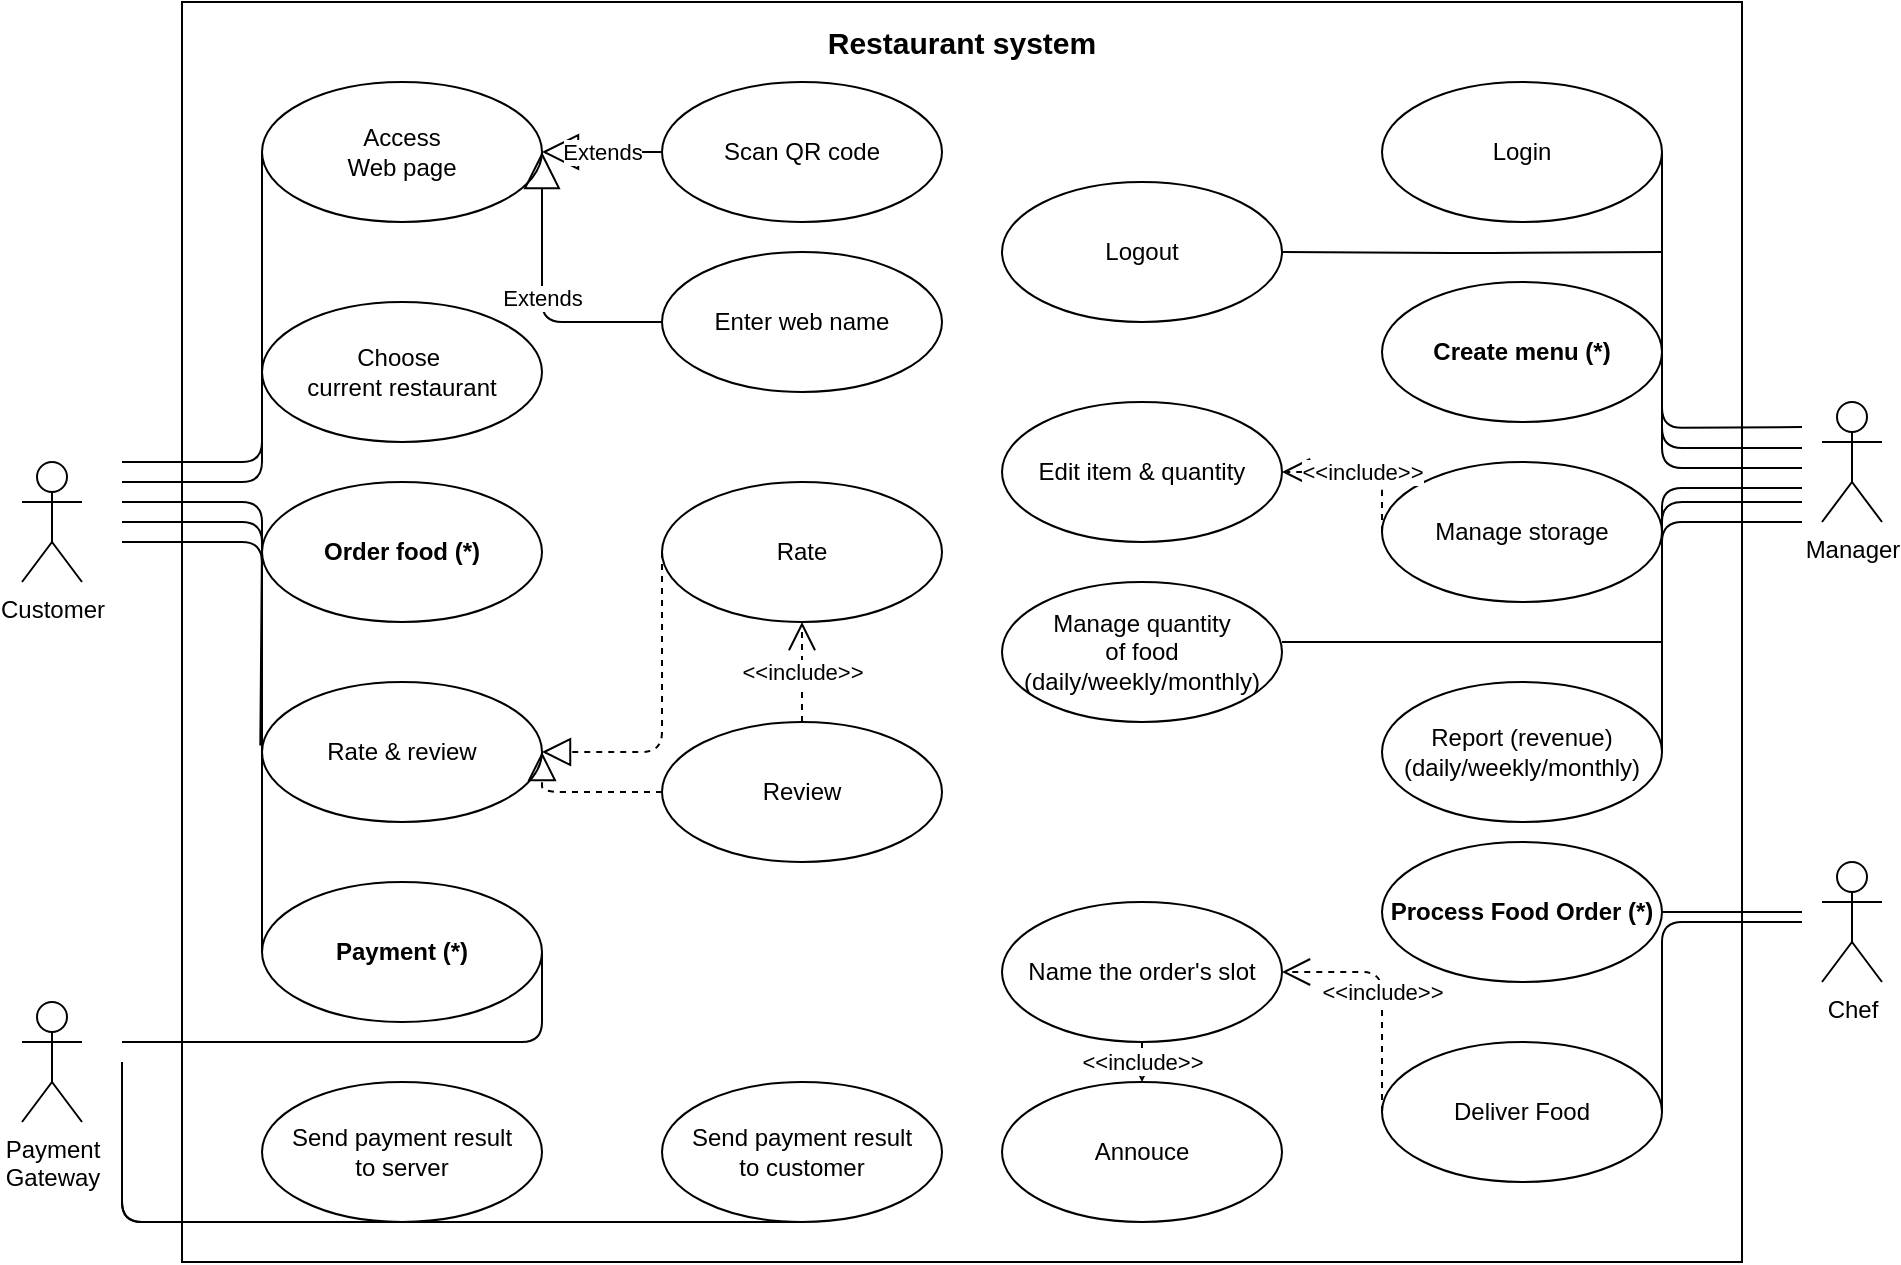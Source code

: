 <mxfile version="15.2.1" type="device" pages="2"><diagram id="uYpKbcE8ZNV_8AQ10zno" name="uc1.2"><mxGraphModel dx="51481" dy="624" grid="1" gridSize="10" guides="1" tooltips="1" connect="1" arrows="1" fold="1" page="1" pageScale="1" pageWidth="50000" pageHeight="50000" math="0" shadow="0"><root><mxCell id="JgGg82IxMOZw8jmocyLc-0"/><mxCell id="JgGg82IxMOZw8jmocyLc-1" parent="JgGg82IxMOZw8jmocyLc-0"/><mxCell id="sIAKlUBaBELYzPbXKfjH-0" value="" style="rounded=0;whiteSpace=wrap;html=1;" vertex="1" parent="JgGg82IxMOZw8jmocyLc-1"><mxGeometry x="70" y="40" width="780" height="630" as="geometry"/></mxCell><mxCell id="CyOBNpCHUkq8VVRKvZxp-0" value="Customer" style="shape=umlActor;verticalLabelPosition=bottom;verticalAlign=top;html=1;outlineConnect=0;" vertex="1" parent="JgGg82IxMOZw8jmocyLc-1"><mxGeometry x="-10" y="270" width="30" height="60" as="geometry"/></mxCell><mxCell id="CyOBNpCHUkq8VVRKvZxp-2" value="&lt;b&gt;&lt;font style=&quot;font-size: 15px&quot;&gt;Restaurant system&lt;/font&gt;&lt;/b&gt;" style="text;html=1;strokeColor=none;fillColor=none;align=center;verticalAlign=middle;whiteSpace=wrap;rounded=0;" vertex="1" parent="JgGg82IxMOZw8jmocyLc-1"><mxGeometry x="390" y="50" width="140" height="20" as="geometry"/></mxCell><mxCell id="CyOBNpCHUkq8VVRKvZxp-3" value="Access&lt;br&gt;Web page" style="ellipse;whiteSpace=wrap;html=1;" vertex="1" parent="JgGg82IxMOZw8jmocyLc-1"><mxGeometry x="110" y="80" width="140" height="70" as="geometry"/></mxCell><mxCell id="CyOBNpCHUkq8VVRKvZxp-4" value="Choose&amp;nbsp;&lt;br&gt;current restaurant" style="ellipse;whiteSpace=wrap;html=1;" vertex="1" parent="JgGg82IxMOZw8jmocyLc-1"><mxGeometry x="110" y="190" width="140" height="70" as="geometry"/></mxCell><mxCell id="CyOBNpCHUkq8VVRKvZxp-5" value="&lt;b&gt;Order food (*)&lt;/b&gt;" style="ellipse;whiteSpace=wrap;html=1;" vertex="1" parent="JgGg82IxMOZw8jmocyLc-1"><mxGeometry x="110" y="280" width="140" height="70" as="geometry"/></mxCell><mxCell id="CyOBNpCHUkq8VVRKvZxp-6" value="&lt;b&gt;Payment (*)&lt;/b&gt;" style="ellipse;whiteSpace=wrap;html=1;" vertex="1" parent="JgGg82IxMOZw8jmocyLc-1"><mxGeometry x="110" y="480" width="140" height="70" as="geometry"/></mxCell><mxCell id="CyOBNpCHUkq8VVRKvZxp-7" value="Rate &amp;amp; review" style="ellipse;whiteSpace=wrap;html=1;" vertex="1" parent="JgGg82IxMOZw8jmocyLc-1"><mxGeometry x="110" y="380" width="140" height="70" as="geometry"/></mxCell><mxCell id="CyOBNpCHUkq8VVRKvZxp-9" value="Scan QR code" style="ellipse;whiteSpace=wrap;html=1;" vertex="1" parent="JgGg82IxMOZw8jmocyLc-1"><mxGeometry x="310" y="80" width="140" height="70" as="geometry"/></mxCell><mxCell id="CyOBNpCHUkq8VVRKvZxp-10" value="Enter web name" style="ellipse;whiteSpace=wrap;html=1;" vertex="1" parent="JgGg82IxMOZw8jmocyLc-1"><mxGeometry x="310" y="165" width="140" height="70" as="geometry"/></mxCell><mxCell id="CyOBNpCHUkq8VVRKvZxp-12" value="Review" style="ellipse;whiteSpace=wrap;html=1;" vertex="1" parent="JgGg82IxMOZw8jmocyLc-1"><mxGeometry x="310" y="400" width="140" height="70" as="geometry"/></mxCell><mxCell id="CyOBNpCHUkq8VVRKvZxp-13" value="Rate" style="ellipse;whiteSpace=wrap;html=1;" vertex="1" parent="JgGg82IxMOZw8jmocyLc-1"><mxGeometry x="310" y="280" width="140" height="70" as="geometry"/></mxCell><mxCell id="CyOBNpCHUkq8VVRKvZxp-14" value="" style="endArrow=block;dashed=1;endFill=0;endSize=12;html=1;entryX=1;entryY=0.5;entryDx=0;entryDy=0;exitX=0;exitY=0.5;exitDx=0;exitDy=0;" edge="1" parent="JgGg82IxMOZw8jmocyLc-1" source="CyOBNpCHUkq8VVRKvZxp-13" target="CyOBNpCHUkq8VVRKvZxp-7"><mxGeometry width="160" relative="1" as="geometry"><mxPoint x="340" y="5" as="sourcePoint"/><mxPoint x="259.497" y="-50.251" as="targetPoint"/><Array as="points"><mxPoint x="310" y="415"/></Array></mxGeometry></mxCell><mxCell id="CyOBNpCHUkq8VVRKvZxp-15" value="" style="endArrow=block;dashed=1;endFill=0;endSize=12;html=1;entryX=1;entryY=0.5;entryDx=0;entryDy=0;exitX=0;exitY=0.5;exitDx=0;exitDy=0;" edge="1" parent="JgGg82IxMOZw8jmocyLc-1" source="CyOBNpCHUkq8VVRKvZxp-12" target="CyOBNpCHUkq8VVRKvZxp-7"><mxGeometry width="160" relative="1" as="geometry"><mxPoint x="330" y="305" as="sourcePoint"/><mxPoint x="280" y="355" as="targetPoint"/><Array as="points"><mxPoint x="250" y="435"/></Array></mxGeometry></mxCell><mxCell id="CyOBNpCHUkq8VVRKvZxp-16" value="&amp;lt;&amp;lt;include&amp;gt;&amp;gt;" style="endArrow=open;endSize=12;dashed=1;html=1;exitX=0.5;exitY=0;exitDx=0;exitDy=0;entryX=0.5;entryY=1;entryDx=0;entryDy=0;" edge="1" parent="JgGg82IxMOZw8jmocyLc-1" source="CyOBNpCHUkq8VVRKvZxp-12" target="CyOBNpCHUkq8VVRKvZxp-13"><mxGeometry width="160" relative="1" as="geometry"><mxPoint x="390" y="170" as="sourcePoint"/><mxPoint x="550" y="170" as="targetPoint"/><Array as="points"/></mxGeometry></mxCell><mxCell id="CyOBNpCHUkq8VVRKvZxp-17" value="Manager&lt;br&gt;" style="shape=umlActor;verticalLabelPosition=bottom;verticalAlign=top;html=1;" vertex="1" parent="JgGg82IxMOZw8jmocyLc-1"><mxGeometry x="890" y="240" width="30" height="60" as="geometry"/></mxCell><mxCell id="CyOBNpCHUkq8VVRKvZxp-18" value="Chef" style="shape=umlActor;verticalLabelPosition=bottom;verticalAlign=top;html=1;" vertex="1" parent="JgGg82IxMOZw8jmocyLc-1"><mxGeometry x="890" y="470" width="30" height="60" as="geometry"/></mxCell><mxCell id="CyOBNpCHUkq8VVRKvZxp-19" value="Payment&lt;br&gt;Gateway" style="shape=umlActor;verticalLabelPosition=bottom;verticalAlign=top;html=1;" vertex="1" parent="JgGg82IxMOZw8jmocyLc-1"><mxGeometry x="-10" y="540" width="30" height="60" as="geometry"/></mxCell><mxCell id="CyOBNpCHUkq8VVRKvZxp-20" value="Manage storage" style="ellipse;whiteSpace=wrap;html=1;" vertex="1" parent="JgGg82IxMOZw8jmocyLc-1"><mxGeometry x="670" y="270" width="140" height="70" as="geometry"/></mxCell><mxCell id="CyOBNpCHUkq8VVRKvZxp-21" value="Manage quantity&lt;br&gt;of food&lt;br&gt;(daily/weekly/monthly)" style="ellipse;whiteSpace=wrap;html=1;" vertex="1" parent="JgGg82IxMOZw8jmocyLc-1"><mxGeometry x="480" y="330" width="140" height="70" as="geometry"/></mxCell><mxCell id="CyOBNpCHUkq8VVRKvZxp-22" value="&lt;b&gt;Create menu (*)&lt;/b&gt;" style="ellipse;whiteSpace=wrap;html=1;" vertex="1" parent="JgGg82IxMOZw8jmocyLc-1"><mxGeometry x="670" y="180" width="140" height="70" as="geometry"/></mxCell><mxCell id="CyOBNpCHUkq8VVRKvZxp-23" value="Report (revenue)&lt;br&gt;(daily/weekly/monthly)" style="ellipse;whiteSpace=wrap;html=1;" vertex="1" parent="JgGg82IxMOZw8jmocyLc-1"><mxGeometry x="670" y="380" width="140" height="70" as="geometry"/></mxCell><mxCell id="CyOBNpCHUkq8VVRKvZxp-24" value="&lt;b&gt;Process Food Order (*)&lt;/b&gt;" style="ellipse;whiteSpace=wrap;html=1;" vertex="1" parent="JgGg82IxMOZw8jmocyLc-1"><mxGeometry x="670" y="460" width="140" height="70" as="geometry"/></mxCell><mxCell id="CyOBNpCHUkq8VVRKvZxp-25" value="Deliver Food" style="ellipse;whiteSpace=wrap;html=1;" vertex="1" parent="JgGg82IxMOZw8jmocyLc-1"><mxGeometry x="670" y="560" width="140" height="70" as="geometry"/></mxCell><mxCell id="CyOBNpCHUkq8VVRKvZxp-26" value="Send payment result&lt;br&gt;to server" style="ellipse;whiteSpace=wrap;html=1;" vertex="1" parent="JgGg82IxMOZw8jmocyLc-1"><mxGeometry x="110" y="580" width="140" height="70" as="geometry"/></mxCell><mxCell id="CyOBNpCHUkq8VVRKvZxp-37" value="Send payment result&lt;br&gt;to customer" style="ellipse;whiteSpace=wrap;html=1;" vertex="1" parent="JgGg82IxMOZw8jmocyLc-1"><mxGeometry x="310" y="580" width="140" height="70" as="geometry"/></mxCell><mxCell id="CyOBNpCHUkq8VVRKvZxp-38" value="Login" style="ellipse;whiteSpace=wrap;html=1;" vertex="1" parent="JgGg82IxMOZw8jmocyLc-1"><mxGeometry x="670" y="80" width="140" height="70" as="geometry"/></mxCell><mxCell id="CyOBNpCHUkq8VVRKvZxp-45" value="Logout" style="ellipse;whiteSpace=wrap;html=1;" vertex="1" parent="JgGg82IxMOZw8jmocyLc-1"><mxGeometry x="480" y="130" width="140" height="70" as="geometry"/></mxCell><mxCell id="CyOBNpCHUkq8VVRKvZxp-48" value="Edit item &amp;amp; quantity" style="ellipse;whiteSpace=wrap;html=1;" vertex="1" parent="JgGg82IxMOZw8jmocyLc-1"><mxGeometry x="480" y="240" width="140" height="70" as="geometry"/></mxCell><mxCell id="k8NHE25eVQ9E1o-yeabm-0" value="Name the order's slot" style="ellipse;whiteSpace=wrap;html=1;" vertex="1" parent="JgGg82IxMOZw8jmocyLc-1"><mxGeometry x="480" y="490" width="140" height="70" as="geometry"/></mxCell><mxCell id="k8NHE25eVQ9E1o-yeabm-1" value="Annouce" style="ellipse;whiteSpace=wrap;html=1;" vertex="1" parent="JgGg82IxMOZw8jmocyLc-1"><mxGeometry x="480" y="580" width="140" height="70" as="geometry"/></mxCell><mxCell id="k8NHE25eVQ9E1o-yeabm-3" value="" style="endArrow=none;html=1;entryX=0;entryY=0.5;entryDx=0;entryDy=0;" edge="1" parent="JgGg82IxMOZw8jmocyLc-1" target="CyOBNpCHUkq8VVRKvZxp-4"><mxGeometry width="50" height="50" relative="1" as="geometry"><mxPoint x="40" y="280" as="sourcePoint"/><mxPoint x="90" y="280" as="targetPoint"/><Array as="points"><mxPoint x="110" y="280"/></Array></mxGeometry></mxCell><mxCell id="k8NHE25eVQ9E1o-yeabm-4" value="" style="endArrow=none;html=1;entryX=0;entryY=0.5;entryDx=0;entryDy=0;" edge="1" parent="JgGg82IxMOZw8jmocyLc-1" target="CyOBNpCHUkq8VVRKvZxp-5"><mxGeometry width="50" height="50" relative="1" as="geometry"><mxPoint x="40" y="290" as="sourcePoint"/><mxPoint x="120" y="225" as="targetPoint"/><Array as="points"><mxPoint x="110" y="290"/></Array></mxGeometry></mxCell><mxCell id="k8NHE25eVQ9E1o-yeabm-5" value="" style="endArrow=none;html=1;entryX=0;entryY=0.5;entryDx=0;entryDy=0;" edge="1" parent="JgGg82IxMOZw8jmocyLc-1" target="CyOBNpCHUkq8VVRKvZxp-3"><mxGeometry width="50" height="50" relative="1" as="geometry"><mxPoint x="40" y="270" as="sourcePoint"/><mxPoint x="110" y="205" as="targetPoint"/><Array as="points"><mxPoint x="110" y="270"/></Array></mxGeometry></mxCell><mxCell id="k8NHE25eVQ9E1o-yeabm-6" value="" style="endArrow=none;html=1;entryX=0;entryY=0.5;entryDx=0;entryDy=0;" edge="1" parent="JgGg82IxMOZw8jmocyLc-1" target="CyOBNpCHUkq8VVRKvZxp-6"><mxGeometry width="50" height="50" relative="1" as="geometry"><mxPoint x="40" y="300" as="sourcePoint"/><mxPoint x="110.0" y="325" as="targetPoint"/><Array as="points"><mxPoint x="110" y="300"/></Array></mxGeometry></mxCell><mxCell id="k8NHE25eVQ9E1o-yeabm-7" value="" style="endArrow=none;html=1;entryX=-0.006;entryY=0.454;entryDx=0;entryDy=0;entryPerimeter=0;" edge="1" parent="JgGg82IxMOZw8jmocyLc-1" target="CyOBNpCHUkq8VVRKvZxp-7"><mxGeometry width="50" height="50" relative="1" as="geometry"><mxPoint x="40" y="310" as="sourcePoint"/><mxPoint x="130.0" y="335" as="targetPoint"/><Array as="points"><mxPoint x="110" y="310"/></Array></mxGeometry></mxCell><mxCell id="k8NHE25eVQ9E1o-yeabm-10" value="Extends" style="endArrow=block;endSize=16;endFill=0;html=1;entryX=1;entryY=0.5;entryDx=0;entryDy=0;exitX=0;exitY=0.5;exitDx=0;exitDy=0;" edge="1" parent="JgGg82IxMOZw8jmocyLc-1" source="CyOBNpCHUkq8VVRKvZxp-9" target="CyOBNpCHUkq8VVRKvZxp-3"><mxGeometry width="160" relative="1" as="geometry"><mxPoint x="380" y="300" as="sourcePoint"/><mxPoint x="540" y="300" as="targetPoint"/></mxGeometry></mxCell><mxCell id="k8NHE25eVQ9E1o-yeabm-11" value="Extends" style="endArrow=block;endSize=16;endFill=0;html=1;entryX=1;entryY=0.5;entryDx=0;entryDy=0;exitX=0;exitY=0.5;exitDx=0;exitDy=0;" edge="1" parent="JgGg82IxMOZw8jmocyLc-1" source="CyOBNpCHUkq8VVRKvZxp-10" target="CyOBNpCHUkq8VVRKvZxp-3"><mxGeometry width="160" relative="1" as="geometry"><mxPoint x="320" y="125" as="sourcePoint"/><mxPoint x="260" y="125" as="targetPoint"/><Array as="points"><mxPoint x="250" y="200"/></Array></mxGeometry></mxCell><mxCell id="k8NHE25eVQ9E1o-yeabm-15" value="" style="endArrow=none;html=1;edgeStyle=orthogonalEdgeStyle;entryX=1;entryY=0.5;entryDx=0;entryDy=0;" edge="1" parent="JgGg82IxMOZw8jmocyLc-1" target="CyOBNpCHUkq8VVRKvZxp-6"><mxGeometry relative="1" as="geometry"><mxPoint x="40" y="560" as="sourcePoint"/><mxPoint x="460" y="580" as="targetPoint"/><Array as="points"><mxPoint x="40" y="560"/><mxPoint x="250" y="560"/></Array></mxGeometry></mxCell><mxCell id="k8NHE25eVQ9E1o-yeabm-16" value="" style="endArrow=none;html=1;edgeStyle=orthogonalEdgeStyle;entryX=0.5;entryY=1;entryDx=0;entryDy=0;" edge="1" parent="JgGg82IxMOZw8jmocyLc-1" target="CyOBNpCHUkq8VVRKvZxp-26"><mxGeometry relative="1" as="geometry"><mxPoint x="40" y="600" as="sourcePoint"/><mxPoint x="40" y="710" as="targetPoint"/><Array as="points"><mxPoint x="40" y="650"/></Array></mxGeometry></mxCell><mxCell id="k8NHE25eVQ9E1o-yeabm-17" value="" style="endArrow=none;html=1;edgeStyle=orthogonalEdgeStyle;entryX=0.5;entryY=1;entryDx=0;entryDy=0;" edge="1" parent="JgGg82IxMOZw8jmocyLc-1" target="CyOBNpCHUkq8VVRKvZxp-37"><mxGeometry relative="1" as="geometry"><mxPoint x="40" y="570" as="sourcePoint"/><mxPoint x="380" y="720" as="targetPoint"/><Array as="points"><mxPoint x="40" y="650"/></Array></mxGeometry></mxCell><mxCell id="k8NHE25eVQ9E1o-yeabm-18" value="" style="endArrow=none;html=1;entryX=1;entryY=0.5;entryDx=0;entryDy=0;" edge="1" parent="JgGg82IxMOZw8jmocyLc-1" target="CyOBNpCHUkq8VVRKvZxp-38"><mxGeometry width="50" height="50" relative="1" as="geometry"><mxPoint x="880" y="252.5" as="sourcePoint"/><mxPoint x="840" y="80" as="targetPoint"/><Array as="points"><mxPoint x="810" y="253"/></Array></mxGeometry></mxCell><mxCell id="k8NHE25eVQ9E1o-yeabm-19" value="" style="endArrow=none;html=1;" edge="1" parent="JgGg82IxMOZw8jmocyLc-1"><mxGeometry width="50" height="50" relative="1" as="geometry"><mxPoint x="880" y="263" as="sourcePoint"/><mxPoint x="810" y="220" as="targetPoint"/><Array as="points"><mxPoint x="810" y="263"/></Array></mxGeometry></mxCell><mxCell id="k8NHE25eVQ9E1o-yeabm-20" value="" style="endArrow=none;html=1;" edge="1" parent="JgGg82IxMOZw8jmocyLc-1"><mxGeometry width="50" height="50" relative="1" as="geometry"><mxPoint x="880" y="273" as="sourcePoint"/><mxPoint x="810" y="160" as="targetPoint"/><Array as="points"><mxPoint x="810" y="273"/></Array></mxGeometry></mxCell><mxCell id="k8NHE25eVQ9E1o-yeabm-23" value="" style="endArrow=none;html=1;edgeStyle=orthogonalEdgeStyle;entryX=1;entryY=0.5;entryDx=0;entryDy=0;" edge="1" parent="JgGg82IxMOZw8jmocyLc-1" target="CyOBNpCHUkq8VVRKvZxp-45"><mxGeometry relative="1" as="geometry"><mxPoint x="810" y="165" as="sourcePoint"/><mxPoint x="830" y="200" as="targetPoint"/></mxGeometry></mxCell><mxCell id="k8NHE25eVQ9E1o-yeabm-27" value="" style="endArrow=none;html=1;" edge="1" parent="JgGg82IxMOZw8jmocyLc-1"><mxGeometry width="50" height="50" relative="1" as="geometry"><mxPoint x="880" y="283" as="sourcePoint"/><mxPoint x="810" y="302" as="targetPoint"/><Array as="points"><mxPoint x="810" y="283"/></Array></mxGeometry></mxCell><mxCell id="k8NHE25eVQ9E1o-yeabm-31" value="&amp;lt;&amp;lt;include&amp;gt;&amp;gt;" style="endArrow=open;endSize=12;dashed=1;html=1;exitX=0;exitY=0.5;exitDx=0;exitDy=0;entryX=1;entryY=0.5;entryDx=0;entryDy=0;" edge="1" parent="JgGg82IxMOZw8jmocyLc-1" source="CyOBNpCHUkq8VVRKvZxp-20" target="CyOBNpCHUkq8VVRKvZxp-48"><mxGeometry width="160" relative="1" as="geometry"><mxPoint x="640" y="360.0" as="sourcePoint"/><mxPoint x="640" y="290" as="targetPoint"/><Array as="points"><mxPoint x="670" y="275"/></Array></mxGeometry></mxCell><mxCell id="k8NHE25eVQ9E1o-yeabm-32" value="" style="endArrow=none;html=1;entryX=1;entryY=0.5;entryDx=0;entryDy=0;" edge="1" parent="JgGg82IxMOZw8jmocyLc-1" target="CyOBNpCHUkq8VVRKvZxp-23"><mxGeometry width="50" height="50" relative="1" as="geometry"><mxPoint x="880" y="290" as="sourcePoint"/><mxPoint x="810" y="350" as="targetPoint"/><Array as="points"><mxPoint x="810" y="290"/></Array></mxGeometry></mxCell><mxCell id="k8NHE25eVQ9E1o-yeabm-33" value="" style="endArrow=none;html=1;" edge="1" parent="JgGg82IxMOZw8jmocyLc-1"><mxGeometry width="50" height="50" relative="1" as="geometry"><mxPoint x="880" y="300" as="sourcePoint"/><mxPoint x="810" y="380" as="targetPoint"/><Array as="points"><mxPoint x="810" y="300"/></Array></mxGeometry></mxCell><mxCell id="k8NHE25eVQ9E1o-yeabm-34" value="" style="endArrow=none;html=1;edgeStyle=orthogonalEdgeStyle;" edge="1" parent="JgGg82IxMOZw8jmocyLc-1"><mxGeometry relative="1" as="geometry"><mxPoint x="810" y="360" as="sourcePoint"/><mxPoint x="620" y="360" as="targetPoint"/><Array as="points"><mxPoint x="810" y="360"/><mxPoint x="620" y="360"/></Array></mxGeometry></mxCell><mxCell id="k8NHE25eVQ9E1o-yeabm-35" value="" style="endArrow=none;html=1;entryX=1;entryY=0.5;entryDx=0;entryDy=0;" edge="1" parent="JgGg82IxMOZw8jmocyLc-1" target="CyOBNpCHUkq8VVRKvZxp-24"><mxGeometry width="50" height="50" relative="1" as="geometry"><mxPoint x="880" y="495" as="sourcePoint"/><mxPoint x="810" y="570" as="targetPoint"/><Array as="points"><mxPoint x="840" y="495"/></Array></mxGeometry></mxCell><mxCell id="k8NHE25eVQ9E1o-yeabm-36" value="" style="endArrow=none;html=1;entryX=1;entryY=0.5;entryDx=0;entryDy=0;" edge="1" parent="JgGg82IxMOZw8jmocyLc-1" target="CyOBNpCHUkq8VVRKvZxp-25"><mxGeometry width="50" height="50" relative="1" as="geometry"><mxPoint x="880" y="500" as="sourcePoint"/><mxPoint x="810.0" y="500" as="targetPoint"/><Array as="points"><mxPoint x="810" y="500"/></Array></mxGeometry></mxCell><mxCell id="k8NHE25eVQ9E1o-yeabm-39" value="&amp;lt;&amp;lt;include&amp;gt;&amp;gt;" style="endArrow=open;endSize=12;dashed=1;html=1;exitX=0;exitY=0.5;exitDx=0;exitDy=0;entryX=1;entryY=0.5;entryDx=0;entryDy=0;" edge="1" parent="JgGg82IxMOZw8jmocyLc-1" source="CyOBNpCHUkq8VVRKvZxp-25" target="k8NHE25eVQ9E1o-yeabm-0"><mxGeometry width="160" relative="1" as="geometry"><mxPoint x="660" y="590.0" as="sourcePoint"/><mxPoint x="660" y="520.0" as="targetPoint"/><Array as="points"><mxPoint x="670" y="525"/></Array></mxGeometry></mxCell><mxCell id="k8NHE25eVQ9E1o-yeabm-43" value="&amp;lt;&amp;lt;include&amp;gt;&amp;gt;" style="endArrow=open;endSize=12;dashed=1;html=1;exitX=0.5;exitY=1;exitDx=0;exitDy=0;entryX=0.5;entryY=0;entryDx=0;entryDy=0;" edge="1" parent="JgGg82IxMOZw8jmocyLc-1" source="k8NHE25eVQ9E1o-yeabm-0" target="k8NHE25eVQ9E1o-yeabm-1"><mxGeometry width="160" relative="1" as="geometry"><mxPoint x="650.0" y="640" as="sourcePoint"/><mxPoint x="600.0" y="570" as="targetPoint"/><Array as="points"/></mxGeometry></mxCell></root></mxGraphModel></diagram><diagram id="h4FmLWAQaB3bZgvuBKzX" name="1.3.4"><mxGraphModel dx="1259" dy="530" grid="1" gridSize="10" guides="1" tooltips="1" connect="1" arrows="1" fold="1" page="1" pageScale="1" pageWidth="50000" pageHeight="50000" math="0" shadow="0"><root><mxCell id="nkP5DtbglBqmDt796OpQ-0"/><mxCell id="nkP5DtbglBqmDt796OpQ-1" parent="nkP5DtbglBqmDt796OpQ-0"/><mxCell id="zNPgbHn5x7dvPDPmK3ED-0" value="" style="rounded=0;whiteSpace=wrap;html=1;" vertex="1" parent="nkP5DtbglBqmDt796OpQ-1"><mxGeometry x="140" y="200" width="700" height="410" as="geometry"/></mxCell><mxCell id="nkP5DtbglBqmDt796OpQ-2" value="Customer" style="shape=umlActor;verticalLabelPosition=bottom;verticalAlign=top;html=1;outlineConnect=0;" vertex="1" parent="nkP5DtbglBqmDt796OpQ-1"><mxGeometry x="70" y="350" width="30" height="60" as="geometry"/></mxCell><mxCell id="nkP5DtbglBqmDt796OpQ-4" value="Payment" style="text;html=1;strokeColor=none;fillColor=none;align=center;verticalAlign=middle;whiteSpace=wrap;rounded=0;" vertex="1" parent="nkP5DtbglBqmDt796OpQ-1"><mxGeometry x="450" y="210" width="80" height="20" as="geometry"/></mxCell><mxCell id="nkP5DtbglBqmDt796OpQ-5" value="Choose&amp;nbsp;&lt;br&gt;&lt;span style=&quot;color: rgb(32 , 33 , 36) ; font-family: &amp;#34;arial&amp;#34; , sans-serif ; font-size: 16px ; text-align: left ; background-color: rgb(255 , 255 , 255)&quot;&gt;Mode of payment&lt;/span&gt;" style="ellipse;whiteSpace=wrap;html=1;" vertex="1" parent="nkP5DtbglBqmDt796OpQ-1"><mxGeometry x="320" y="330" width="140" height="70" as="geometry"/></mxCell><mxCell id="nkP5DtbglBqmDt796OpQ-6" value="E-wallet" style="ellipse;whiteSpace=wrap;html=1;" vertex="1" parent="nkP5DtbglBqmDt796OpQ-1"><mxGeometry x="160" y="420" width="140" height="70" as="geometry"/></mxCell><mxCell id="nkP5DtbglBqmDt796OpQ-7" value="Mastercard/visa" style="ellipse;whiteSpace=wrap;html=1;" vertex="1" parent="nkP5DtbglBqmDt796OpQ-1"><mxGeometry x="320" y="420" width="140" height="70" as="geometry"/></mxCell><mxCell id="nkP5DtbglBqmDt796OpQ-8" value="E-banking" style="ellipse;whiteSpace=wrap;html=1;" vertex="1" parent="nkP5DtbglBqmDt796OpQ-1"><mxGeometry x="490" y="420" width="140" height="70" as="geometry"/></mxCell><mxCell id="nkP5DtbglBqmDt796OpQ-9" value="Choose transaction&lt;br&gt;E-wallet" style="ellipse;whiteSpace=wrap;html=1;" vertex="1" parent="nkP5DtbglBqmDt796OpQ-1"><mxGeometry x="160" y="520" width="140" height="70" as="geometry"/></mxCell><mxCell id="nkP5DtbglBqmDt796OpQ-11" value="Choose transaction&lt;br&gt;E-banking" style="ellipse;whiteSpace=wrap;html=1;" vertex="1" parent="nkP5DtbglBqmDt796OpQ-1"><mxGeometry x="490" y="520" width="140" height="70" as="geometry"/></mxCell><mxCell id="nkP5DtbglBqmDt796OpQ-19" value="Payment&lt;br&gt;gateway" style="shape=umlActor;verticalLabelPosition=bottom;verticalAlign=top;html=1;outlineConnect=0;" vertex="1" parent="nkP5DtbglBqmDt796OpQ-1"><mxGeometry x="860" y="420" width="30" height="60" as="geometry"/></mxCell><mxCell id="nkP5DtbglBqmDt796OpQ-20" value="Send payment&amp;nbsp;&lt;br&gt;status to customer&lt;br&gt;(success/fail)" style="ellipse;whiteSpace=wrap;html=1;" vertex="1" parent="nkP5DtbglBqmDt796OpQ-1"><mxGeometry x="660" y="350" width="140" height="70" as="geometry"/></mxCell><mxCell id="nkP5DtbglBqmDt796OpQ-21" value="Send payment&amp;nbsp;&lt;br&gt;info to restaurant&lt;br&gt;(success/fail)" style="ellipse;whiteSpace=wrap;html=1;" vertex="1" parent="nkP5DtbglBqmDt796OpQ-1"><mxGeometry x="660" y="460" width="140" height="70" as="geometry"/></mxCell><mxCell id="nkP5DtbglBqmDt796OpQ-28" value="Check current quantity" style="ellipse;whiteSpace=wrap;html=1;" vertex="1" parent="nkP5DtbglBqmDt796OpQ-1"><mxGeometry x="160" y="240" width="140" height="70" as="geometry"/></mxCell><mxCell id="nkP5DtbglBqmDt796OpQ-29" value="Confirm validation of order" style="ellipse;whiteSpace=wrap;html=1;" vertex="1" parent="nkP5DtbglBqmDt796OpQ-1"><mxGeometry x="320" y="240" width="140" height="70" as="geometry"/></mxCell><mxCell id="nkP5DtbglBqmDt796OpQ-31" value="Update new quantity" style="ellipse;whiteSpace=wrap;html=1;" vertex="1" parent="nkP5DtbglBqmDt796OpQ-1"><mxGeometry x="490" y="240" width="140" height="70" as="geometry"/></mxCell><mxCell id="nkP5DtbglBqmDt796OpQ-32" value="Refresh page" style="ellipse;whiteSpace=wrap;html=1;" vertex="1" parent="nkP5DtbglBqmDt796OpQ-1"><mxGeometry x="690" y="240" width="140" height="70" as="geometry"/></mxCell><mxCell id="L37KRUJh4iabiZS-cm5Z-0" value="" style="endArrow=none;html=1;edgeStyle=orthogonalEdgeStyle;entryX=0;entryY=0.5;entryDx=0;entryDy=0;" edge="1" parent="nkP5DtbglBqmDt796OpQ-1" target="nkP5DtbglBqmDt796OpQ-5"><mxGeometry relative="1" as="geometry"><mxPoint x="120" y="365" as="sourcePoint"/><mxPoint x="160" y="280" as="targetPoint"/><Array as="points"><mxPoint x="120" y="365"/></Array></mxGeometry></mxCell><mxCell id="L37KRUJh4iabiZS-cm5Z-1" value="" style="endArrow=none;html=1;edgeStyle=orthogonalEdgeStyle;entryX=0;entryY=0.5;entryDx=0;entryDy=0;exitX=1;exitY=0.5;exitDx=0;exitDy=0;" edge="1" parent="nkP5DtbglBqmDt796OpQ-1" source="nkP5DtbglBqmDt796OpQ-28" target="nkP5DtbglBqmDt796OpQ-29"><mxGeometry relative="1" as="geometry"><mxPoint x="120" y="330" as="sourcePoint"/><mxPoint x="320.0" y="330.0" as="targetPoint"/><Array as="points"><mxPoint x="310" y="275"/><mxPoint x="310" y="275"/></Array></mxGeometry></mxCell><mxCell id="4z0avcqJqB7H_KcF8O70-0" value="&amp;lt;&amp;lt;include&amp;gt;&amp;gt;" style="endArrow=open;endSize=12;dashed=1;html=1;exitX=1;exitY=0.5;exitDx=0;exitDy=0;entryX=0;entryY=0.5;entryDx=0;entryDy=0;" edge="1" parent="nkP5DtbglBqmDt796OpQ-1" source="nkP5DtbglBqmDt796OpQ-29" target="nkP5DtbglBqmDt796OpQ-31"><mxGeometry x="0.333" y="-15" width="160" relative="1" as="geometry"><mxPoint x="380" y="400" as="sourcePoint"/><mxPoint x="380" y="350" as="targetPoint"/><Array as="points"/><mxPoint as="offset"/></mxGeometry></mxCell><mxCell id="4z0avcqJqB7H_KcF8O70-1" value="&amp;lt;&amp;lt;include&amp;gt;&amp;gt;" style="endArrow=open;endSize=12;dashed=1;html=1;exitX=1;exitY=0.5;exitDx=0;exitDy=0;entryX=0;entryY=0.5;entryDx=0;entryDy=0;" edge="1" parent="nkP5DtbglBqmDt796OpQ-1" source="nkP5DtbglBqmDt796OpQ-31" target="nkP5DtbglBqmDt796OpQ-32"><mxGeometry width="160" relative="1" as="geometry"><mxPoint x="390" y="410" as="sourcePoint"/><mxPoint x="390" y="360" as="targetPoint"/><Array as="points"/></mxGeometry></mxCell><mxCell id="4z0avcqJqB7H_KcF8O70-4" value="" style="endArrow=open;endFill=1;endSize=12;html=1;exitX=0.5;exitY=1;exitDx=0;exitDy=0;" edge="1" parent="nkP5DtbglBqmDt796OpQ-1" source="nkP5DtbglBqmDt796OpQ-29"><mxGeometry width="160" relative="1" as="geometry"><mxPoint x="320" y="330" as="sourcePoint"/><mxPoint x="120" y="360" as="targetPoint"/><Array as="points"><mxPoint x="390" y="320"/><mxPoint x="120" y="320"/></Array></mxGeometry></mxCell><mxCell id="4z0avcqJqB7H_KcF8O70-5" value="Extends" style="endArrow=block;endSize=16;endFill=0;html=1;exitX=0.5;exitY=1;exitDx=0;exitDy=0;entryX=0.5;entryY=0;entryDx=0;entryDy=0;" edge="1" parent="nkP5DtbglBqmDt796OpQ-1" source="nkP5DtbglBqmDt796OpQ-5" target="nkP5DtbglBqmDt796OpQ-7"><mxGeometry width="160" relative="1" as="geometry"><mxPoint x="340" y="410" as="sourcePoint"/><mxPoint x="500" y="410" as="targetPoint"/></mxGeometry></mxCell><mxCell id="4z0avcqJqB7H_KcF8O70-6" value="Extends" style="endArrow=block;endSize=16;endFill=0;html=1;" edge="1" parent="nkP5DtbglBqmDt796OpQ-1"><mxGeometry width="160" relative="1" as="geometry"><mxPoint x="390" y="400" as="sourcePoint"/><mxPoint x="230" y="420" as="targetPoint"/><Array as="points"><mxPoint x="230" y="400"/></Array></mxGeometry></mxCell><mxCell id="4z0avcqJqB7H_KcF8O70-7" value="Extends" style="endArrow=block;endSize=16;endFill=0;html=1;entryX=0.5;entryY=0;entryDx=0;entryDy=0;" edge="1" parent="nkP5DtbglBqmDt796OpQ-1" target="nkP5DtbglBqmDt796OpQ-8"><mxGeometry width="160" relative="1" as="geometry"><mxPoint x="390" y="400" as="sourcePoint"/><mxPoint x="410" y="440" as="targetPoint"/><Array as="points"><mxPoint x="560" y="400"/></Array></mxGeometry></mxCell><mxCell id="4z0avcqJqB7H_KcF8O70-8" value="&amp;lt;&amp;lt;include&amp;gt;&amp;gt;" style="endArrow=open;endSize=12;dashed=1;html=1;exitX=0.5;exitY=1;exitDx=0;exitDy=0;entryX=0.5;entryY=0;entryDx=0;entryDy=0;" edge="1" parent="nkP5DtbglBqmDt796OpQ-1" source="nkP5DtbglBqmDt796OpQ-6" target="nkP5DtbglBqmDt796OpQ-9"><mxGeometry width="160" relative="1" as="geometry"><mxPoint x="640.0" y="285" as="sourcePoint"/><mxPoint x="700.0" y="285" as="targetPoint"/><Array as="points"/></mxGeometry></mxCell><mxCell id="4z0avcqJqB7H_KcF8O70-9" value="&amp;lt;&amp;lt;include&amp;gt;&amp;gt;" style="endArrow=open;endSize=12;dashed=1;html=1;exitX=0.5;exitY=1;exitDx=0;exitDy=0;entryX=0.5;entryY=0;entryDx=0;entryDy=0;" edge="1" parent="nkP5DtbglBqmDt796OpQ-1" source="nkP5DtbglBqmDt796OpQ-8" target="nkP5DtbglBqmDt796OpQ-11"><mxGeometry width="160" relative="1" as="geometry"><mxPoint x="240" y="500" as="sourcePoint"/><mxPoint x="240" y="530" as="targetPoint"/><Array as="points"/></mxGeometry></mxCell><mxCell id="4z0avcqJqB7H_KcF8O70-10" value="" style="endArrow=none;html=1;edgeStyle=orthogonalEdgeStyle;exitX=1;exitY=0.5;exitDx=0;exitDy=0;" edge="1" parent="nkP5DtbglBqmDt796OpQ-1" source="nkP5DtbglBqmDt796OpQ-20"><mxGeometry relative="1" as="geometry"><mxPoint x="130" y="315" as="sourcePoint"/><mxPoint x="850" y="430" as="targetPoint"/><Array as="points"><mxPoint x="800" y="430"/></Array></mxGeometry></mxCell><mxCell id="4z0avcqJqB7H_KcF8O70-11" value="" style="endArrow=none;html=1;edgeStyle=orthogonalEdgeStyle;exitX=1;exitY=0.5;exitDx=0;exitDy=0;" edge="1" parent="nkP5DtbglBqmDt796OpQ-1" source="nkP5DtbglBqmDt796OpQ-21"><mxGeometry relative="1" as="geometry"><mxPoint x="810" y="395" as="sourcePoint"/><mxPoint x="850" y="440" as="targetPoint"/><Array as="points"><mxPoint x="800" y="440"/></Array></mxGeometry></mxCell></root></mxGraphModel></diagram></mxfile>